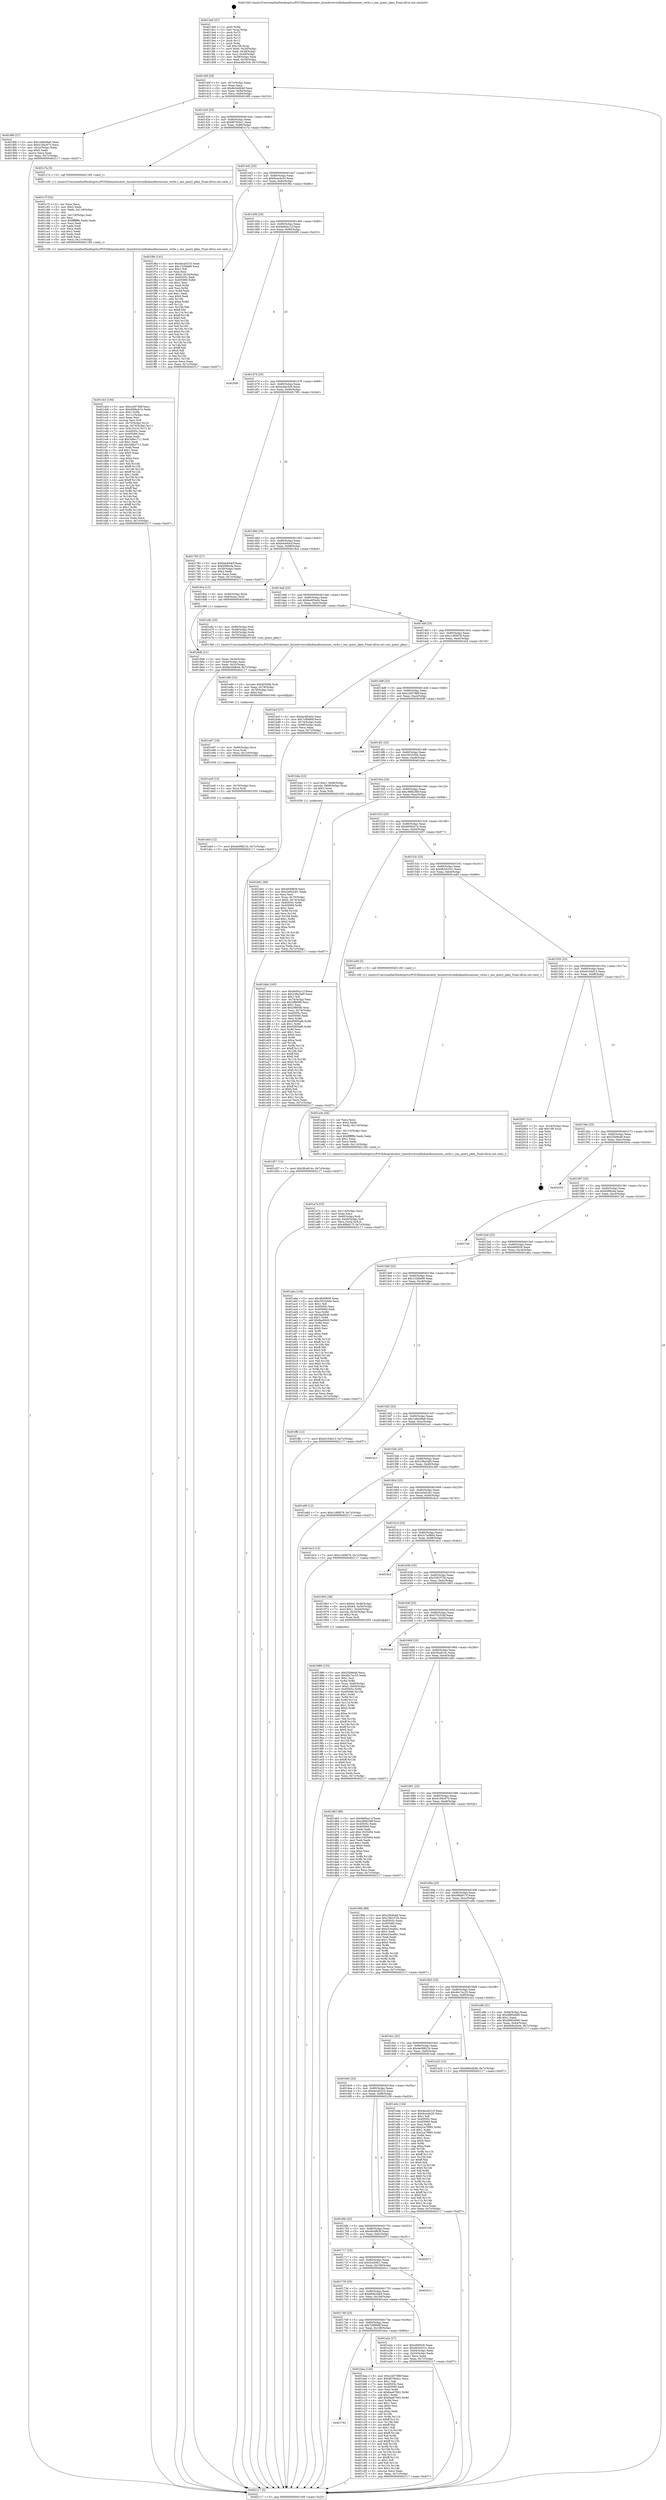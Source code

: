digraph "0x4013e0" {
  label = "0x4013e0 (/mnt/c/Users/mathe/Desktop/tcc/POCII/binaries/extr_linuxdriversinfinibandhwnesnes_verbs.c_nes_query_pkey_Final-ollvm.out::main(0))"
  labelloc = "t"
  node[shape=record]

  Entry [label="",width=0.3,height=0.3,shape=circle,fillcolor=black,style=filled]
  "0x40140f" [label="{
     0x40140f [26]\l
     | [instrs]\l
     &nbsp;&nbsp;0x40140f \<+3\>: mov -0x7c(%rbp),%eax\l
     &nbsp;&nbsp;0x401412 \<+2\>: mov %eax,%ecx\l
     &nbsp;&nbsp;0x401414 \<+6\>: sub $0x8e2dd64d,%ecx\l
     &nbsp;&nbsp;0x40141a \<+3\>: mov %eax,-0x80(%rbp)\l
     &nbsp;&nbsp;0x40141d \<+6\>: mov %ecx,-0x84(%rbp)\l
     &nbsp;&nbsp;0x401423 \<+6\>: je 00000000004018f0 \<main+0x510\>\l
  }"]
  "0x4018f0" [label="{
     0x4018f0 [27]\l
     | [instrs]\l
     &nbsp;&nbsp;0x4018f0 \<+5\>: mov $0x1e6b49a6,%eax\l
     &nbsp;&nbsp;0x4018f5 \<+5\>: mov $0x4195c870,%ecx\l
     &nbsp;&nbsp;0x4018fa \<+3\>: mov -0x2c(%rbp),%edx\l
     &nbsp;&nbsp;0x4018fd \<+3\>: cmp $0x0,%edx\l
     &nbsp;&nbsp;0x401900 \<+3\>: cmove %ecx,%eax\l
     &nbsp;&nbsp;0x401903 \<+3\>: mov %eax,-0x7c(%rbp)\l
     &nbsp;&nbsp;0x401906 \<+5\>: jmp 0000000000402117 \<main+0xd37\>\l
  }"]
  "0x401429" [label="{
     0x401429 [25]\l
     | [instrs]\l
     &nbsp;&nbsp;0x401429 \<+5\>: jmp 000000000040142e \<main+0x4e\>\l
     &nbsp;&nbsp;0x40142e \<+3\>: mov -0x80(%rbp),%eax\l
     &nbsp;&nbsp;0x401431 \<+5\>: sub $0x9679cbc1,%eax\l
     &nbsp;&nbsp;0x401436 \<+6\>: mov %eax,-0x88(%rbp)\l
     &nbsp;&nbsp;0x40143c \<+6\>: je 0000000000401c7a \<main+0x89a\>\l
  }"]
  Exit [label="",width=0.3,height=0.3,shape=circle,fillcolor=black,style=filled,peripheries=2]
  "0x401c7a" [label="{
     0x401c7a [5]\l
     | [instrs]\l
     &nbsp;&nbsp;0x401c7a \<+5\>: call 0000000000401160 \<next_i\>\l
     | [calls]\l
     &nbsp;&nbsp;0x401160 \{1\} (/mnt/c/Users/mathe/Desktop/tcc/POCII/binaries/extr_linuxdriversinfinibandhwnesnes_verbs.c_nes_query_pkey_Final-ollvm.out::next_i)\l
  }"]
  "0x401442" [label="{
     0x401442 [25]\l
     | [instrs]\l
     &nbsp;&nbsp;0x401442 \<+5\>: jmp 0000000000401447 \<main+0x67\>\l
     &nbsp;&nbsp;0x401447 \<+3\>: mov -0x80(%rbp),%eax\l
     &nbsp;&nbsp;0x40144a \<+5\>: sub $0x9cecdc20,%eax\l
     &nbsp;&nbsp;0x40144f \<+6\>: mov %eax,-0x8c(%rbp)\l
     &nbsp;&nbsp;0x401455 \<+6\>: je 0000000000401f6e \<main+0xb8e\>\l
  }"]
  "0x401eb5" [label="{
     0x401eb5 [12]\l
     | [instrs]\l
     &nbsp;&nbsp;0x401eb5 \<+7\>: movl $0x4e09821b,-0x7c(%rbp)\l
     &nbsp;&nbsp;0x401ebc \<+5\>: jmp 0000000000402117 \<main+0xd37\>\l
  }"]
  "0x401f6e" [label="{
     0x401f6e [141]\l
     | [instrs]\l
     &nbsp;&nbsp;0x401f6e \<+5\>: mov $0x4eca0310,%eax\l
     &nbsp;&nbsp;0x401f73 \<+5\>: mov $0x132bfe99,%ecx\l
     &nbsp;&nbsp;0x401f78 \<+2\>: mov $0x1,%dl\l
     &nbsp;&nbsp;0x401f7a \<+2\>: xor %esi,%esi\l
     &nbsp;&nbsp;0x401f7c \<+7\>: movl $0x0,-0x34(%rbp)\l
     &nbsp;&nbsp;0x401f83 \<+7\>: mov 0x40505c,%edi\l
     &nbsp;&nbsp;0x401f8a \<+8\>: mov 0x405060,%r8d\l
     &nbsp;&nbsp;0x401f92 \<+3\>: sub $0x1,%esi\l
     &nbsp;&nbsp;0x401f95 \<+3\>: mov %edi,%r9d\l
     &nbsp;&nbsp;0x401f98 \<+3\>: add %esi,%r9d\l
     &nbsp;&nbsp;0x401f9b \<+4\>: imul %r9d,%edi\l
     &nbsp;&nbsp;0x401f9f \<+3\>: and $0x1,%edi\l
     &nbsp;&nbsp;0x401fa2 \<+3\>: cmp $0x0,%edi\l
     &nbsp;&nbsp;0x401fa5 \<+4\>: sete %r10b\l
     &nbsp;&nbsp;0x401fa9 \<+4\>: cmp $0xa,%r8d\l
     &nbsp;&nbsp;0x401fad \<+4\>: setl %r11b\l
     &nbsp;&nbsp;0x401fb1 \<+3\>: mov %r10b,%bl\l
     &nbsp;&nbsp;0x401fb4 \<+3\>: xor $0xff,%bl\l
     &nbsp;&nbsp;0x401fb7 \<+3\>: mov %r11b,%r14b\l
     &nbsp;&nbsp;0x401fba \<+4\>: xor $0xff,%r14b\l
     &nbsp;&nbsp;0x401fbe \<+3\>: xor $0x0,%dl\l
     &nbsp;&nbsp;0x401fc1 \<+3\>: mov %bl,%r15b\l
     &nbsp;&nbsp;0x401fc4 \<+4\>: and $0x0,%r15b\l
     &nbsp;&nbsp;0x401fc8 \<+3\>: and %dl,%r10b\l
     &nbsp;&nbsp;0x401fcb \<+3\>: mov %r14b,%r12b\l
     &nbsp;&nbsp;0x401fce \<+4\>: and $0x0,%r12b\l
     &nbsp;&nbsp;0x401fd2 \<+3\>: and %dl,%r11b\l
     &nbsp;&nbsp;0x401fd5 \<+3\>: or %r10b,%r15b\l
     &nbsp;&nbsp;0x401fd8 \<+3\>: or %r11b,%r12b\l
     &nbsp;&nbsp;0x401fdb \<+3\>: xor %r12b,%r15b\l
     &nbsp;&nbsp;0x401fde \<+3\>: or %r14b,%bl\l
     &nbsp;&nbsp;0x401fe1 \<+3\>: xor $0xff,%bl\l
     &nbsp;&nbsp;0x401fe4 \<+3\>: or $0x0,%dl\l
     &nbsp;&nbsp;0x401fe7 \<+2\>: and %dl,%bl\l
     &nbsp;&nbsp;0x401fe9 \<+3\>: or %bl,%r15b\l
     &nbsp;&nbsp;0x401fec \<+4\>: test $0x1,%r15b\l
     &nbsp;&nbsp;0x401ff0 \<+3\>: cmovne %ecx,%eax\l
     &nbsp;&nbsp;0x401ff3 \<+3\>: mov %eax,-0x7c(%rbp)\l
     &nbsp;&nbsp;0x401ff6 \<+5\>: jmp 0000000000402117 \<main+0xd37\>\l
  }"]
  "0x40145b" [label="{
     0x40145b [25]\l
     | [instrs]\l
     &nbsp;&nbsp;0x40145b \<+5\>: jmp 0000000000401460 \<main+0x80\>\l
     &nbsp;&nbsp;0x401460 \<+3\>: mov -0x80(%rbp),%eax\l
     &nbsp;&nbsp;0x401463 \<+5\>: sub $0x9e95a11f,%eax\l
     &nbsp;&nbsp;0x401468 \<+6\>: mov %eax,-0x90(%rbp)\l
     &nbsp;&nbsp;0x40146e \<+6\>: je 00000000004020f0 \<main+0xd10\>\l
  }"]
  "0x401ea9" [label="{
     0x401ea9 [12]\l
     | [instrs]\l
     &nbsp;&nbsp;0x401ea9 \<+4\>: mov -0x70(%rbp),%rcx\l
     &nbsp;&nbsp;0x401ead \<+3\>: mov %rcx,%rdi\l
     &nbsp;&nbsp;0x401eb0 \<+5\>: call 0000000000401030 \<free@plt\>\l
     | [calls]\l
     &nbsp;&nbsp;0x401030 \{1\} (unknown)\l
  }"]
  "0x4020f0" [label="{
     0x4020f0\l
  }", style=dashed]
  "0x401474" [label="{
     0x401474 [25]\l
     | [instrs]\l
     &nbsp;&nbsp;0x401474 \<+5\>: jmp 0000000000401479 \<main+0x99\>\l
     &nbsp;&nbsp;0x401479 \<+3\>: mov -0x80(%rbp),%eax\l
     &nbsp;&nbsp;0x40147c \<+5\>: sub $0xacbbc5c6,%eax\l
     &nbsp;&nbsp;0x401481 \<+6\>: mov %eax,-0x94(%rbp)\l
     &nbsp;&nbsp;0x401487 \<+6\>: je 0000000000401785 \<main+0x3a5\>\l
  }"]
  "0x401e97" [label="{
     0x401e97 [18]\l
     | [instrs]\l
     &nbsp;&nbsp;0x401e97 \<+4\>: mov -0x60(%rbp),%rcx\l
     &nbsp;&nbsp;0x401e9b \<+3\>: mov %rcx,%rdi\l
     &nbsp;&nbsp;0x401e9e \<+6\>: mov %eax,-0x120(%rbp)\l
     &nbsp;&nbsp;0x401ea4 \<+5\>: call 0000000000401030 \<free@plt\>\l
     | [calls]\l
     &nbsp;&nbsp;0x401030 \{1\} (unknown)\l
  }"]
  "0x401785" [label="{
     0x401785 [27]\l
     | [instrs]\l
     &nbsp;&nbsp;0x401785 \<+5\>: mov $0xbdc844cf,%eax\l
     &nbsp;&nbsp;0x40178a \<+5\>: mov $0xb086cda,%ecx\l
     &nbsp;&nbsp;0x40178f \<+3\>: mov -0x30(%rbp),%edx\l
     &nbsp;&nbsp;0x401792 \<+3\>: cmp $0x2,%edx\l
     &nbsp;&nbsp;0x401795 \<+3\>: cmovne %ecx,%eax\l
     &nbsp;&nbsp;0x401798 \<+3\>: mov %eax,-0x7c(%rbp)\l
     &nbsp;&nbsp;0x40179b \<+5\>: jmp 0000000000402117 \<main+0xd37\>\l
  }"]
  "0x40148d" [label="{
     0x40148d [25]\l
     | [instrs]\l
     &nbsp;&nbsp;0x40148d \<+5\>: jmp 0000000000401492 \<main+0xb2\>\l
     &nbsp;&nbsp;0x401492 \<+3\>: mov -0x80(%rbp),%eax\l
     &nbsp;&nbsp;0x401495 \<+5\>: sub $0xbdc844cf,%eax\l
     &nbsp;&nbsp;0x40149a \<+6\>: mov %eax,-0x98(%rbp)\l
     &nbsp;&nbsp;0x4014a0 \<+6\>: je 00000000004018ce \<main+0x4ee\>\l
  }"]
  "0x402117" [label="{
     0x402117 [5]\l
     | [instrs]\l
     &nbsp;&nbsp;0x402117 \<+5\>: jmp 000000000040140f \<main+0x2f\>\l
  }"]
  "0x4013e0" [label="{
     0x4013e0 [47]\l
     | [instrs]\l
     &nbsp;&nbsp;0x4013e0 \<+1\>: push %rbp\l
     &nbsp;&nbsp;0x4013e1 \<+3\>: mov %rsp,%rbp\l
     &nbsp;&nbsp;0x4013e4 \<+2\>: push %r15\l
     &nbsp;&nbsp;0x4013e6 \<+2\>: push %r14\l
     &nbsp;&nbsp;0x4013e8 \<+2\>: push %r13\l
     &nbsp;&nbsp;0x4013ea \<+2\>: push %r12\l
     &nbsp;&nbsp;0x4013ec \<+1\>: push %rbx\l
     &nbsp;&nbsp;0x4013ed \<+7\>: sub $0x108,%rsp\l
     &nbsp;&nbsp;0x4013f4 \<+7\>: movl $0x0,-0x34(%rbp)\l
     &nbsp;&nbsp;0x4013fb \<+3\>: mov %edi,-0x38(%rbp)\l
     &nbsp;&nbsp;0x4013fe \<+4\>: mov %rsi,-0x40(%rbp)\l
     &nbsp;&nbsp;0x401402 \<+3\>: mov -0x38(%rbp),%edi\l
     &nbsp;&nbsp;0x401405 \<+3\>: mov %edi,-0x30(%rbp)\l
     &nbsp;&nbsp;0x401408 \<+7\>: movl $0xacbbc5c6,-0x7c(%rbp)\l
  }"]
  "0x401e80" [label="{
     0x401e80 [23]\l
     | [instrs]\l
     &nbsp;&nbsp;0x401e80 \<+10\>: movabs $0x4030b6,%rdi\l
     &nbsp;&nbsp;0x401e8a \<+3\>: mov %eax,-0x78(%rbp)\l
     &nbsp;&nbsp;0x401e8d \<+3\>: mov -0x78(%rbp),%esi\l
     &nbsp;&nbsp;0x401e90 \<+2\>: mov $0x0,%al\l
     &nbsp;&nbsp;0x401e92 \<+5\>: call 0000000000401040 \<printf@plt\>\l
     | [calls]\l
     &nbsp;&nbsp;0x401040 \{1\} (unknown)\l
  }"]
  "0x4018ce" [label="{
     0x4018ce [13]\l
     | [instrs]\l
     &nbsp;&nbsp;0x4018ce \<+4\>: mov -0x40(%rbp),%rax\l
     &nbsp;&nbsp;0x4018d2 \<+4\>: mov 0x8(%rax),%rdi\l
     &nbsp;&nbsp;0x4018d6 \<+5\>: call 0000000000401060 \<atoi@plt\>\l
     | [calls]\l
     &nbsp;&nbsp;0x401060 \{1\} (unknown)\l
  }"]
  "0x4014a6" [label="{
     0x4014a6 [25]\l
     | [instrs]\l
     &nbsp;&nbsp;0x4014a6 \<+5\>: jmp 00000000004014ab \<main+0xcb\>\l
     &nbsp;&nbsp;0x4014ab \<+3\>: mov -0x80(%rbp),%eax\l
     &nbsp;&nbsp;0x4014ae \<+5\>: sub $0xbe4f54d4,%eax\l
     &nbsp;&nbsp;0x4014b3 \<+6\>: mov %eax,-0x9c(%rbp)\l
     &nbsp;&nbsp;0x4014b9 \<+6\>: je 0000000000401e6c \<main+0xa8c\>\l
  }"]
  "0x4018db" [label="{
     0x4018db [21]\l
     | [instrs]\l
     &nbsp;&nbsp;0x4018db \<+3\>: mov %eax,-0x44(%rbp)\l
     &nbsp;&nbsp;0x4018de \<+3\>: mov -0x44(%rbp),%eax\l
     &nbsp;&nbsp;0x4018e1 \<+3\>: mov %eax,-0x2c(%rbp)\l
     &nbsp;&nbsp;0x4018e4 \<+7\>: movl $0x8e2dd64d,-0x7c(%rbp)\l
     &nbsp;&nbsp;0x4018eb \<+5\>: jmp 0000000000402117 \<main+0xd37\>\l
  }"]
  "0x401cb3" [label="{
     0x401cb3 [164]\l
     | [instrs]\l
     &nbsp;&nbsp;0x401cb3 \<+5\>: mov $0xc2d5788f,%ecx\l
     &nbsp;&nbsp;0x401cb8 \<+5\>: mov $0xd00bcb7e,%edx\l
     &nbsp;&nbsp;0x401cbd \<+3\>: mov $0x1,%r8b\l
     &nbsp;&nbsp;0x401cc0 \<+6\>: mov -0x11c(%rbp),%esi\l
     &nbsp;&nbsp;0x401cc6 \<+3\>: imul %eax,%esi\l
     &nbsp;&nbsp;0x401cc9 \<+3\>: movslq %esi,%r9\l
     &nbsp;&nbsp;0x401ccc \<+4\>: mov -0x70(%rbp),%r10\l
     &nbsp;&nbsp;0x401cd0 \<+4\>: movslq -0x74(%rbp),%r11\l
     &nbsp;&nbsp;0x401cd4 \<+4\>: mov %r9,(%r10,%r11,8)\l
     &nbsp;&nbsp;0x401cd8 \<+7\>: mov 0x40505c,%eax\l
     &nbsp;&nbsp;0x401cdf \<+7\>: mov 0x405060,%esi\l
     &nbsp;&nbsp;0x401ce6 \<+2\>: mov %eax,%edi\l
     &nbsp;&nbsp;0x401ce8 \<+6\>: sub $0x3d8cc711,%edi\l
     &nbsp;&nbsp;0x401cee \<+3\>: sub $0x1,%edi\l
     &nbsp;&nbsp;0x401cf1 \<+6\>: add $0x3d8cc711,%edi\l
     &nbsp;&nbsp;0x401cf7 \<+3\>: imul %edi,%eax\l
     &nbsp;&nbsp;0x401cfa \<+3\>: and $0x1,%eax\l
     &nbsp;&nbsp;0x401cfd \<+3\>: cmp $0x0,%eax\l
     &nbsp;&nbsp;0x401d00 \<+3\>: sete %bl\l
     &nbsp;&nbsp;0x401d03 \<+3\>: cmp $0xa,%esi\l
     &nbsp;&nbsp;0x401d06 \<+4\>: setl %r14b\l
     &nbsp;&nbsp;0x401d0a \<+3\>: mov %bl,%r15b\l
     &nbsp;&nbsp;0x401d0d \<+4\>: xor $0xff,%r15b\l
     &nbsp;&nbsp;0x401d11 \<+3\>: mov %r14b,%r12b\l
     &nbsp;&nbsp;0x401d14 \<+4\>: xor $0xff,%r12b\l
     &nbsp;&nbsp;0x401d18 \<+4\>: xor $0x1,%r8b\l
     &nbsp;&nbsp;0x401d1c \<+3\>: mov %r15b,%r13b\l
     &nbsp;&nbsp;0x401d1f \<+4\>: and $0xff,%r13b\l
     &nbsp;&nbsp;0x401d23 \<+3\>: and %r8b,%bl\l
     &nbsp;&nbsp;0x401d26 \<+3\>: mov %r12b,%al\l
     &nbsp;&nbsp;0x401d29 \<+2\>: and $0xff,%al\l
     &nbsp;&nbsp;0x401d2b \<+3\>: and %r8b,%r14b\l
     &nbsp;&nbsp;0x401d2e \<+3\>: or %bl,%r13b\l
     &nbsp;&nbsp;0x401d31 \<+3\>: or %r14b,%al\l
     &nbsp;&nbsp;0x401d34 \<+3\>: xor %al,%r13b\l
     &nbsp;&nbsp;0x401d37 \<+3\>: or %r12b,%r15b\l
     &nbsp;&nbsp;0x401d3a \<+4\>: xor $0xff,%r15b\l
     &nbsp;&nbsp;0x401d3e \<+4\>: or $0x1,%r8b\l
     &nbsp;&nbsp;0x401d42 \<+3\>: and %r8b,%r15b\l
     &nbsp;&nbsp;0x401d45 \<+3\>: or %r15b,%r13b\l
     &nbsp;&nbsp;0x401d48 \<+4\>: test $0x1,%r13b\l
     &nbsp;&nbsp;0x401d4c \<+3\>: cmovne %edx,%ecx\l
     &nbsp;&nbsp;0x401d4f \<+3\>: mov %ecx,-0x7c(%rbp)\l
     &nbsp;&nbsp;0x401d52 \<+5\>: jmp 0000000000402117 \<main+0xd37\>\l
  }"]
  "0x401e6c" [label="{
     0x401e6c [20]\l
     | [instrs]\l
     &nbsp;&nbsp;0x401e6c \<+4\>: mov -0x60(%rbp),%rdi\l
     &nbsp;&nbsp;0x401e70 \<+3\>: mov -0x48(%rbp),%esi\l
     &nbsp;&nbsp;0x401e73 \<+4\>: mov -0x50(%rbp),%rdx\l
     &nbsp;&nbsp;0x401e77 \<+4\>: mov -0x70(%rbp),%rcx\l
     &nbsp;&nbsp;0x401e7b \<+5\>: call 00000000004013b0 \<nes_query_pkey\>\l
     | [calls]\l
     &nbsp;&nbsp;0x4013b0 \{1\} (/mnt/c/Users/mathe/Desktop/tcc/POCII/binaries/extr_linuxdriversinfinibandhwnesnes_verbs.c_nes_query_pkey_Final-ollvm.out::nes_query_pkey)\l
  }"]
  "0x4014bf" [label="{
     0x4014bf [25]\l
     | [instrs]\l
     &nbsp;&nbsp;0x4014bf \<+5\>: jmp 00000000004014c4 \<main+0xe4\>\l
     &nbsp;&nbsp;0x4014c4 \<+3\>: mov -0x80(%rbp),%eax\l
     &nbsp;&nbsp;0x4014c7 \<+5\>: sub $0xc1d0fd78,%eax\l
     &nbsp;&nbsp;0x4014cc \<+6\>: mov %eax,-0xa0(%rbp)\l
     &nbsp;&nbsp;0x4014d2 \<+6\>: je 0000000000401bcf \<main+0x7ef\>\l
  }"]
  "0x401c7f" [label="{
     0x401c7f [52]\l
     | [instrs]\l
     &nbsp;&nbsp;0x401c7f \<+2\>: xor %ecx,%ecx\l
     &nbsp;&nbsp;0x401c81 \<+5\>: mov $0x2,%edx\l
     &nbsp;&nbsp;0x401c86 \<+6\>: mov %edx,-0x118(%rbp)\l
     &nbsp;&nbsp;0x401c8c \<+1\>: cltd\l
     &nbsp;&nbsp;0x401c8d \<+6\>: mov -0x118(%rbp),%esi\l
     &nbsp;&nbsp;0x401c93 \<+2\>: idiv %esi\l
     &nbsp;&nbsp;0x401c95 \<+6\>: imul $0xfffffffe,%edx,%edx\l
     &nbsp;&nbsp;0x401c9b \<+2\>: mov %ecx,%edi\l
     &nbsp;&nbsp;0x401c9d \<+2\>: sub %edx,%edi\l
     &nbsp;&nbsp;0x401c9f \<+2\>: mov %ecx,%edx\l
     &nbsp;&nbsp;0x401ca1 \<+3\>: sub $0x1,%edx\l
     &nbsp;&nbsp;0x401ca4 \<+2\>: add %edx,%edi\l
     &nbsp;&nbsp;0x401ca6 \<+2\>: sub %edi,%ecx\l
     &nbsp;&nbsp;0x401ca8 \<+6\>: mov %ecx,-0x11c(%rbp)\l
     &nbsp;&nbsp;0x401cae \<+5\>: call 0000000000401160 \<next_i\>\l
     | [calls]\l
     &nbsp;&nbsp;0x401160 \{1\} (/mnt/c/Users/mathe/Desktop/tcc/POCII/binaries/extr_linuxdriversinfinibandhwnesnes_verbs.c_nes_query_pkey_Final-ollvm.out::next_i)\l
  }"]
  "0x401bcf" [label="{
     0x401bcf [27]\l
     | [instrs]\l
     &nbsp;&nbsp;0x401bcf \<+5\>: mov $0xbe4f54d4,%eax\l
     &nbsp;&nbsp;0x401bd4 \<+5\>: mov $0x7cf0680f,%ecx\l
     &nbsp;&nbsp;0x401bd9 \<+3\>: mov -0x74(%rbp),%edx\l
     &nbsp;&nbsp;0x401bdc \<+3\>: cmp -0x68(%rbp),%edx\l
     &nbsp;&nbsp;0x401bdf \<+3\>: cmovl %ecx,%eax\l
     &nbsp;&nbsp;0x401be2 \<+3\>: mov %eax,-0x7c(%rbp)\l
     &nbsp;&nbsp;0x401be5 \<+5\>: jmp 0000000000402117 \<main+0xd37\>\l
  }"]
  "0x4014d8" [label="{
     0x4014d8 [25]\l
     | [instrs]\l
     &nbsp;&nbsp;0x4014d8 \<+5\>: jmp 00000000004014dd \<main+0xfd\>\l
     &nbsp;&nbsp;0x4014dd \<+3\>: mov -0x80(%rbp),%eax\l
     &nbsp;&nbsp;0x4014e0 \<+5\>: sub $0xc2d5788f,%eax\l
     &nbsp;&nbsp;0x4014e5 \<+6\>: mov %eax,-0xa4(%rbp)\l
     &nbsp;&nbsp;0x4014eb \<+6\>: je 000000000040209f \<main+0xcbf\>\l
  }"]
  "0x401762" [label="{
     0x401762\l
  }", style=dashed]
  "0x40209f" [label="{
     0x40209f\l
  }", style=dashed]
  "0x4014f1" [label="{
     0x4014f1 [25]\l
     | [instrs]\l
     &nbsp;&nbsp;0x4014f1 \<+5\>: jmp 00000000004014f6 \<main+0x116\>\l
     &nbsp;&nbsp;0x4014f6 \<+3\>: mov -0x80(%rbp),%eax\l
     &nbsp;&nbsp;0x4014f9 \<+5\>: sub $0xc501b50e,%eax\l
     &nbsp;&nbsp;0x4014fe \<+6\>: mov %eax,-0xa8(%rbp)\l
     &nbsp;&nbsp;0x401504 \<+6\>: je 0000000000401b4a \<main+0x76a\>\l
  }"]
  "0x401bea" [label="{
     0x401bea [144]\l
     | [instrs]\l
     &nbsp;&nbsp;0x401bea \<+5\>: mov $0xc2d5788f,%eax\l
     &nbsp;&nbsp;0x401bef \<+5\>: mov $0x9679cbc1,%ecx\l
     &nbsp;&nbsp;0x401bf4 \<+2\>: mov $0x1,%dl\l
     &nbsp;&nbsp;0x401bf6 \<+7\>: mov 0x40505c,%esi\l
     &nbsp;&nbsp;0x401bfd \<+7\>: mov 0x405060,%edi\l
     &nbsp;&nbsp;0x401c04 \<+3\>: mov %esi,%r8d\l
     &nbsp;&nbsp;0x401c07 \<+7\>: sub $0x8aa67062,%r8d\l
     &nbsp;&nbsp;0x401c0e \<+4\>: sub $0x1,%r8d\l
     &nbsp;&nbsp;0x401c12 \<+7\>: add $0x8aa67062,%r8d\l
     &nbsp;&nbsp;0x401c19 \<+4\>: imul %r8d,%esi\l
     &nbsp;&nbsp;0x401c1d \<+3\>: and $0x1,%esi\l
     &nbsp;&nbsp;0x401c20 \<+3\>: cmp $0x0,%esi\l
     &nbsp;&nbsp;0x401c23 \<+4\>: sete %r9b\l
     &nbsp;&nbsp;0x401c27 \<+3\>: cmp $0xa,%edi\l
     &nbsp;&nbsp;0x401c2a \<+4\>: setl %r10b\l
     &nbsp;&nbsp;0x401c2e \<+3\>: mov %r9b,%r11b\l
     &nbsp;&nbsp;0x401c31 \<+4\>: xor $0xff,%r11b\l
     &nbsp;&nbsp;0x401c35 \<+3\>: mov %r10b,%bl\l
     &nbsp;&nbsp;0x401c38 \<+3\>: xor $0xff,%bl\l
     &nbsp;&nbsp;0x401c3b \<+3\>: xor $0x1,%dl\l
     &nbsp;&nbsp;0x401c3e \<+3\>: mov %r11b,%r14b\l
     &nbsp;&nbsp;0x401c41 \<+4\>: and $0xff,%r14b\l
     &nbsp;&nbsp;0x401c45 \<+3\>: and %dl,%r9b\l
     &nbsp;&nbsp;0x401c48 \<+3\>: mov %bl,%r15b\l
     &nbsp;&nbsp;0x401c4b \<+4\>: and $0xff,%r15b\l
     &nbsp;&nbsp;0x401c4f \<+3\>: and %dl,%r10b\l
     &nbsp;&nbsp;0x401c52 \<+3\>: or %r9b,%r14b\l
     &nbsp;&nbsp;0x401c55 \<+3\>: or %r10b,%r15b\l
     &nbsp;&nbsp;0x401c58 \<+3\>: xor %r15b,%r14b\l
     &nbsp;&nbsp;0x401c5b \<+3\>: or %bl,%r11b\l
     &nbsp;&nbsp;0x401c5e \<+4\>: xor $0xff,%r11b\l
     &nbsp;&nbsp;0x401c62 \<+3\>: or $0x1,%dl\l
     &nbsp;&nbsp;0x401c65 \<+3\>: and %dl,%r11b\l
     &nbsp;&nbsp;0x401c68 \<+3\>: or %r11b,%r14b\l
     &nbsp;&nbsp;0x401c6b \<+4\>: test $0x1,%r14b\l
     &nbsp;&nbsp;0x401c6f \<+3\>: cmovne %ecx,%eax\l
     &nbsp;&nbsp;0x401c72 \<+3\>: mov %eax,-0x7c(%rbp)\l
     &nbsp;&nbsp;0x401c75 \<+5\>: jmp 0000000000402117 \<main+0xd37\>\l
  }"]
  "0x401b4a" [label="{
     0x401b4a [23]\l
     | [instrs]\l
     &nbsp;&nbsp;0x401b4a \<+7\>: movl $0x1,-0x68(%rbp)\l
     &nbsp;&nbsp;0x401b51 \<+4\>: movslq -0x68(%rbp),%rax\l
     &nbsp;&nbsp;0x401b55 \<+4\>: shl $0x3,%rax\l
     &nbsp;&nbsp;0x401b59 \<+3\>: mov %rax,%rdi\l
     &nbsp;&nbsp;0x401b5c \<+5\>: call 0000000000401050 \<malloc@plt\>\l
     | [calls]\l
     &nbsp;&nbsp;0x401050 \{1\} (unknown)\l
  }"]
  "0x40150a" [label="{
     0x40150a [25]\l
     | [instrs]\l
     &nbsp;&nbsp;0x40150a \<+5\>: jmp 000000000040150f \<main+0x12f\>\l
     &nbsp;&nbsp;0x40150f \<+3\>: mov -0x80(%rbp),%eax\l
     &nbsp;&nbsp;0x401512 \<+5\>: sub $0xc998256f,%eax\l
     &nbsp;&nbsp;0x401517 \<+6\>: mov %eax,-0xac(%rbp)\l
     &nbsp;&nbsp;0x40151d \<+6\>: je 0000000000401dbb \<main+0x9db\>\l
  }"]
  "0x401b61" [label="{
     0x401b61 [98]\l
     | [instrs]\l
     &nbsp;&nbsp;0x401b61 \<+5\>: mov $0x4fc6f839,%ecx\l
     &nbsp;&nbsp;0x401b66 \<+5\>: mov $0x2a5e2c61,%edx\l
     &nbsp;&nbsp;0x401b6b \<+2\>: xor %esi,%esi\l
     &nbsp;&nbsp;0x401b6d \<+4\>: mov %rax,-0x70(%rbp)\l
     &nbsp;&nbsp;0x401b71 \<+7\>: movl $0x0,-0x74(%rbp)\l
     &nbsp;&nbsp;0x401b78 \<+8\>: mov 0x40505c,%r8d\l
     &nbsp;&nbsp;0x401b80 \<+8\>: mov 0x405060,%r9d\l
     &nbsp;&nbsp;0x401b88 \<+3\>: sub $0x1,%esi\l
     &nbsp;&nbsp;0x401b8b \<+3\>: mov %r8d,%r10d\l
     &nbsp;&nbsp;0x401b8e \<+3\>: add %esi,%r10d\l
     &nbsp;&nbsp;0x401b91 \<+4\>: imul %r10d,%r8d\l
     &nbsp;&nbsp;0x401b95 \<+4\>: and $0x1,%r8d\l
     &nbsp;&nbsp;0x401b99 \<+4\>: cmp $0x0,%r8d\l
     &nbsp;&nbsp;0x401b9d \<+4\>: sete %r11b\l
     &nbsp;&nbsp;0x401ba1 \<+4\>: cmp $0xa,%r9d\l
     &nbsp;&nbsp;0x401ba5 \<+3\>: setl %bl\l
     &nbsp;&nbsp;0x401ba8 \<+3\>: mov %r11b,%r14b\l
     &nbsp;&nbsp;0x401bab \<+3\>: and %bl,%r14b\l
     &nbsp;&nbsp;0x401bae \<+3\>: xor %bl,%r11b\l
     &nbsp;&nbsp;0x401bb1 \<+3\>: or %r11b,%r14b\l
     &nbsp;&nbsp;0x401bb4 \<+4\>: test $0x1,%r14b\l
     &nbsp;&nbsp;0x401bb8 \<+3\>: cmovne %edx,%ecx\l
     &nbsp;&nbsp;0x401bbb \<+3\>: mov %ecx,-0x7c(%rbp)\l
     &nbsp;&nbsp;0x401bbe \<+5\>: jmp 0000000000402117 \<main+0xd37\>\l
  }"]
  "0x401dbb" [label="{
     0x401dbb [165]\l
     | [instrs]\l
     &nbsp;&nbsp;0x401dbb \<+5\>: mov $0x9e95a11f,%eax\l
     &nbsp;&nbsp;0x401dc0 \<+5\>: mov $0x238a3af0,%ecx\l
     &nbsp;&nbsp;0x401dc5 \<+2\>: mov $0x1,%dl\l
     &nbsp;&nbsp;0x401dc7 \<+3\>: mov -0x74(%rbp),%esi\l
     &nbsp;&nbsp;0x401dca \<+6\>: sub $0x2f860fb,%esi\l
     &nbsp;&nbsp;0x401dd0 \<+3\>: add $0x1,%esi\l
     &nbsp;&nbsp;0x401dd3 \<+6\>: add $0x2f860fb,%esi\l
     &nbsp;&nbsp;0x401dd9 \<+3\>: mov %esi,-0x74(%rbp)\l
     &nbsp;&nbsp;0x401ddc \<+7\>: mov 0x40505c,%esi\l
     &nbsp;&nbsp;0x401de3 \<+7\>: mov 0x405060,%edi\l
     &nbsp;&nbsp;0x401dea \<+3\>: mov %esi,%r8d\l
     &nbsp;&nbsp;0x401ded \<+7\>: sub $0x95f05af6,%r8d\l
     &nbsp;&nbsp;0x401df4 \<+4\>: sub $0x1,%r8d\l
     &nbsp;&nbsp;0x401df8 \<+7\>: add $0x95f05af6,%r8d\l
     &nbsp;&nbsp;0x401dff \<+4\>: imul %r8d,%esi\l
     &nbsp;&nbsp;0x401e03 \<+3\>: and $0x1,%esi\l
     &nbsp;&nbsp;0x401e06 \<+3\>: cmp $0x0,%esi\l
     &nbsp;&nbsp;0x401e09 \<+4\>: sete %r9b\l
     &nbsp;&nbsp;0x401e0d \<+3\>: cmp $0xa,%edi\l
     &nbsp;&nbsp;0x401e10 \<+4\>: setl %r10b\l
     &nbsp;&nbsp;0x401e14 \<+3\>: mov %r9b,%r11b\l
     &nbsp;&nbsp;0x401e17 \<+4\>: xor $0xff,%r11b\l
     &nbsp;&nbsp;0x401e1b \<+3\>: mov %r10b,%bl\l
     &nbsp;&nbsp;0x401e1e \<+3\>: xor $0xff,%bl\l
     &nbsp;&nbsp;0x401e21 \<+3\>: xor $0x0,%dl\l
     &nbsp;&nbsp;0x401e24 \<+3\>: mov %r11b,%r14b\l
     &nbsp;&nbsp;0x401e27 \<+4\>: and $0x0,%r14b\l
     &nbsp;&nbsp;0x401e2b \<+3\>: and %dl,%r9b\l
     &nbsp;&nbsp;0x401e2e \<+3\>: mov %bl,%r15b\l
     &nbsp;&nbsp;0x401e31 \<+4\>: and $0x0,%r15b\l
     &nbsp;&nbsp;0x401e35 \<+3\>: and %dl,%r10b\l
     &nbsp;&nbsp;0x401e38 \<+3\>: or %r9b,%r14b\l
     &nbsp;&nbsp;0x401e3b \<+3\>: or %r10b,%r15b\l
     &nbsp;&nbsp;0x401e3e \<+3\>: xor %r15b,%r14b\l
     &nbsp;&nbsp;0x401e41 \<+3\>: or %bl,%r11b\l
     &nbsp;&nbsp;0x401e44 \<+4\>: xor $0xff,%r11b\l
     &nbsp;&nbsp;0x401e48 \<+3\>: or $0x0,%dl\l
     &nbsp;&nbsp;0x401e4b \<+3\>: and %dl,%r11b\l
     &nbsp;&nbsp;0x401e4e \<+3\>: or %r11b,%r14b\l
     &nbsp;&nbsp;0x401e51 \<+4\>: test $0x1,%r14b\l
     &nbsp;&nbsp;0x401e55 \<+3\>: cmovne %ecx,%eax\l
     &nbsp;&nbsp;0x401e58 \<+3\>: mov %eax,-0x7c(%rbp)\l
     &nbsp;&nbsp;0x401e5b \<+5\>: jmp 0000000000402117 \<main+0xd37\>\l
  }"]
  "0x401523" [label="{
     0x401523 [25]\l
     | [instrs]\l
     &nbsp;&nbsp;0x401523 \<+5\>: jmp 0000000000401528 \<main+0x148\>\l
     &nbsp;&nbsp;0x401528 \<+3\>: mov -0x80(%rbp),%eax\l
     &nbsp;&nbsp;0x40152b \<+5\>: sub $0xd00bcb7e,%eax\l
     &nbsp;&nbsp;0x401530 \<+6\>: mov %eax,-0xb0(%rbp)\l
     &nbsp;&nbsp;0x401536 \<+6\>: je 0000000000401d57 \<main+0x977\>\l
  }"]
  "0x401a7a" [label="{
     0x401a7a [33]\l
     | [instrs]\l
     &nbsp;&nbsp;0x401a7a \<+6\>: mov -0x114(%rbp),%ecx\l
     &nbsp;&nbsp;0x401a80 \<+3\>: imul %eax,%ecx\l
     &nbsp;&nbsp;0x401a83 \<+4\>: mov -0x60(%rbp),%rdi\l
     &nbsp;&nbsp;0x401a87 \<+4\>: movslq -0x64(%rbp),%r8\l
     &nbsp;&nbsp;0x401a8b \<+4\>: mov %ecx,(%rdi,%r8,4)\l
     &nbsp;&nbsp;0x401a8f \<+7\>: movl $0x49fa917f,-0x7c(%rbp)\l
     &nbsp;&nbsp;0x401a96 \<+5\>: jmp 0000000000402117 \<main+0xd37\>\l
  }"]
  "0x401d57" [label="{
     0x401d57 [12]\l
     | [instrs]\l
     &nbsp;&nbsp;0x401d57 \<+7\>: movl $0x3fca914c,-0x7c(%rbp)\l
     &nbsp;&nbsp;0x401d5e \<+5\>: jmp 0000000000402117 \<main+0xd37\>\l
  }"]
  "0x40153c" [label="{
     0x40153c [25]\l
     | [instrs]\l
     &nbsp;&nbsp;0x40153c \<+5\>: jmp 0000000000401541 \<main+0x161\>\l
     &nbsp;&nbsp;0x401541 \<+3\>: mov -0x80(%rbp),%eax\l
     &nbsp;&nbsp;0x401544 \<+5\>: sub $0xdb34331c,%eax\l
     &nbsp;&nbsp;0x401549 \<+6\>: mov %eax,-0xb4(%rbp)\l
     &nbsp;&nbsp;0x40154f \<+6\>: je 0000000000401a49 \<main+0x669\>\l
  }"]
  "0x401a4e" [label="{
     0x401a4e [44]\l
     | [instrs]\l
     &nbsp;&nbsp;0x401a4e \<+2\>: xor %ecx,%ecx\l
     &nbsp;&nbsp;0x401a50 \<+5\>: mov $0x2,%edx\l
     &nbsp;&nbsp;0x401a55 \<+6\>: mov %edx,-0x110(%rbp)\l
     &nbsp;&nbsp;0x401a5b \<+1\>: cltd\l
     &nbsp;&nbsp;0x401a5c \<+6\>: mov -0x110(%rbp),%esi\l
     &nbsp;&nbsp;0x401a62 \<+2\>: idiv %esi\l
     &nbsp;&nbsp;0x401a64 \<+6\>: imul $0xfffffffe,%edx,%edx\l
     &nbsp;&nbsp;0x401a6a \<+3\>: sub $0x1,%ecx\l
     &nbsp;&nbsp;0x401a6d \<+2\>: sub %ecx,%edx\l
     &nbsp;&nbsp;0x401a6f \<+6\>: mov %edx,-0x114(%rbp)\l
     &nbsp;&nbsp;0x401a75 \<+5\>: call 0000000000401160 \<next_i\>\l
     | [calls]\l
     &nbsp;&nbsp;0x401160 \{1\} (/mnt/c/Users/mathe/Desktop/tcc/POCII/binaries/extr_linuxdriversinfinibandhwnesnes_verbs.c_nes_query_pkey_Final-ollvm.out::next_i)\l
  }"]
  "0x401a49" [label="{
     0x401a49 [5]\l
     | [instrs]\l
     &nbsp;&nbsp;0x401a49 \<+5\>: call 0000000000401160 \<next_i\>\l
     | [calls]\l
     &nbsp;&nbsp;0x401160 \{1\} (/mnt/c/Users/mathe/Desktop/tcc/POCII/binaries/extr_linuxdriversinfinibandhwnesnes_verbs.c_nes_query_pkey_Final-ollvm.out::next_i)\l
  }"]
  "0x401555" [label="{
     0x401555 [25]\l
     | [instrs]\l
     &nbsp;&nbsp;0x401555 \<+5\>: jmp 000000000040155a \<main+0x17a\>\l
     &nbsp;&nbsp;0x40155a \<+3\>: mov -0x80(%rbp),%eax\l
     &nbsp;&nbsp;0x40155d \<+5\>: sub $0xe0164d13,%eax\l
     &nbsp;&nbsp;0x401562 \<+6\>: mov %eax,-0xb8(%rbp)\l
     &nbsp;&nbsp;0x401568 \<+6\>: je 0000000000402007 \<main+0xc27\>\l
  }"]
  "0x401749" [label="{
     0x401749 [25]\l
     | [instrs]\l
     &nbsp;&nbsp;0x401749 \<+5\>: jmp 000000000040174e \<main+0x36e\>\l
     &nbsp;&nbsp;0x40174e \<+3\>: mov -0x80(%rbp),%eax\l
     &nbsp;&nbsp;0x401751 \<+5\>: sub $0x7cf0680f,%eax\l
     &nbsp;&nbsp;0x401756 \<+6\>: mov %eax,-0x108(%rbp)\l
     &nbsp;&nbsp;0x40175c \<+6\>: je 0000000000401bea \<main+0x80a\>\l
  }"]
  "0x402007" [label="{
     0x402007 [21]\l
     | [instrs]\l
     &nbsp;&nbsp;0x402007 \<+3\>: mov -0x34(%rbp),%eax\l
     &nbsp;&nbsp;0x40200a \<+7\>: add $0x108,%rsp\l
     &nbsp;&nbsp;0x402011 \<+1\>: pop %rbx\l
     &nbsp;&nbsp;0x402012 \<+2\>: pop %r12\l
     &nbsp;&nbsp;0x402014 \<+2\>: pop %r13\l
     &nbsp;&nbsp;0x402016 \<+2\>: pop %r14\l
     &nbsp;&nbsp;0x402018 \<+2\>: pop %r15\l
     &nbsp;&nbsp;0x40201a \<+1\>: pop %rbp\l
     &nbsp;&nbsp;0x40201b \<+1\>: ret\l
  }"]
  "0x40156e" [label="{
     0x40156e [25]\l
     | [instrs]\l
     &nbsp;&nbsp;0x40156e \<+5\>: jmp 0000000000401573 \<main+0x193\>\l
     &nbsp;&nbsp;0x401573 \<+3\>: mov -0x80(%rbp),%eax\l
     &nbsp;&nbsp;0x401576 \<+5\>: sub $0x25b9e48,%eax\l
     &nbsp;&nbsp;0x40157b \<+6\>: mov %eax,-0xbc(%rbp)\l
     &nbsp;&nbsp;0x401581 \<+6\>: je 0000000000402034 \<main+0xc54\>\l
  }"]
  "0x401a2e" [label="{
     0x401a2e [27]\l
     | [instrs]\l
     &nbsp;&nbsp;0x401a2e \<+5\>: mov $0xefd0026,%eax\l
     &nbsp;&nbsp;0x401a33 \<+5\>: mov $0xdb34331c,%ecx\l
     &nbsp;&nbsp;0x401a38 \<+3\>: mov -0x64(%rbp),%edx\l
     &nbsp;&nbsp;0x401a3b \<+3\>: cmp -0x54(%rbp),%edx\l
     &nbsp;&nbsp;0x401a3e \<+3\>: cmovl %ecx,%eax\l
     &nbsp;&nbsp;0x401a41 \<+3\>: mov %eax,-0x7c(%rbp)\l
     &nbsp;&nbsp;0x401a44 \<+5\>: jmp 0000000000402117 \<main+0xd37\>\l
  }"]
  "0x402034" [label="{
     0x402034\l
  }", style=dashed]
  "0x401587" [label="{
     0x401587 [25]\l
     | [instrs]\l
     &nbsp;&nbsp;0x401587 \<+5\>: jmp 000000000040158c \<main+0x1ac\>\l
     &nbsp;&nbsp;0x40158c \<+3\>: mov -0x80(%rbp),%eax\l
     &nbsp;&nbsp;0x40158f \<+5\>: sub $0xb086cda,%eax\l
     &nbsp;&nbsp;0x401594 \<+6\>: mov %eax,-0xc0(%rbp)\l
     &nbsp;&nbsp;0x40159a \<+6\>: je 00000000004017a0 \<main+0x3c0\>\l
  }"]
  "0x401730" [label="{
     0x401730 [25]\l
     | [instrs]\l
     &nbsp;&nbsp;0x401730 \<+5\>: jmp 0000000000401735 \<main+0x355\>\l
     &nbsp;&nbsp;0x401735 \<+3\>: mov -0x80(%rbp),%eax\l
     &nbsp;&nbsp;0x401738 \<+5\>: sub $0x669e2bd4,%eax\l
     &nbsp;&nbsp;0x40173d \<+6\>: mov %eax,-0x104(%rbp)\l
     &nbsp;&nbsp;0x401743 \<+6\>: je 0000000000401a2e \<main+0x64e\>\l
  }"]
  "0x4017a0" [label="{
     0x4017a0\l
  }", style=dashed]
  "0x4015a0" [label="{
     0x4015a0 [25]\l
     | [instrs]\l
     &nbsp;&nbsp;0x4015a0 \<+5\>: jmp 00000000004015a5 \<main+0x1c5\>\l
     &nbsp;&nbsp;0x4015a5 \<+3\>: mov -0x80(%rbp),%eax\l
     &nbsp;&nbsp;0x4015a8 \<+5\>: sub $0xefd0026,%eax\l
     &nbsp;&nbsp;0x4015ad \<+6\>: mov %eax,-0xc4(%rbp)\l
     &nbsp;&nbsp;0x4015b3 \<+6\>: je 0000000000401aba \<main+0x6da\>\l
  }"]
  "0x40201c" [label="{
     0x40201c\l
  }", style=dashed]
  "0x401aba" [label="{
     0x401aba [144]\l
     | [instrs]\l
     &nbsp;&nbsp;0x401aba \<+5\>: mov $0x4fc6f839,%eax\l
     &nbsp;&nbsp;0x401abf \<+5\>: mov $0xc501b50e,%ecx\l
     &nbsp;&nbsp;0x401ac4 \<+2\>: mov $0x1,%dl\l
     &nbsp;&nbsp;0x401ac6 \<+7\>: mov 0x40505c,%esi\l
     &nbsp;&nbsp;0x401acd \<+7\>: mov 0x405060,%edi\l
     &nbsp;&nbsp;0x401ad4 \<+3\>: mov %esi,%r8d\l
     &nbsp;&nbsp;0x401ad7 \<+7\>: sub $0xfaa56cfc,%r8d\l
     &nbsp;&nbsp;0x401ade \<+4\>: sub $0x1,%r8d\l
     &nbsp;&nbsp;0x401ae2 \<+7\>: add $0xfaa56cfc,%r8d\l
     &nbsp;&nbsp;0x401ae9 \<+4\>: imul %r8d,%esi\l
     &nbsp;&nbsp;0x401aed \<+3\>: and $0x1,%esi\l
     &nbsp;&nbsp;0x401af0 \<+3\>: cmp $0x0,%esi\l
     &nbsp;&nbsp;0x401af3 \<+4\>: sete %r9b\l
     &nbsp;&nbsp;0x401af7 \<+3\>: cmp $0xa,%edi\l
     &nbsp;&nbsp;0x401afa \<+4\>: setl %r10b\l
     &nbsp;&nbsp;0x401afe \<+3\>: mov %r9b,%r11b\l
     &nbsp;&nbsp;0x401b01 \<+4\>: xor $0xff,%r11b\l
     &nbsp;&nbsp;0x401b05 \<+3\>: mov %r10b,%bl\l
     &nbsp;&nbsp;0x401b08 \<+3\>: xor $0xff,%bl\l
     &nbsp;&nbsp;0x401b0b \<+3\>: xor $0x0,%dl\l
     &nbsp;&nbsp;0x401b0e \<+3\>: mov %r11b,%r14b\l
     &nbsp;&nbsp;0x401b11 \<+4\>: and $0x0,%r14b\l
     &nbsp;&nbsp;0x401b15 \<+3\>: and %dl,%r9b\l
     &nbsp;&nbsp;0x401b18 \<+3\>: mov %bl,%r15b\l
     &nbsp;&nbsp;0x401b1b \<+4\>: and $0x0,%r15b\l
     &nbsp;&nbsp;0x401b1f \<+3\>: and %dl,%r10b\l
     &nbsp;&nbsp;0x401b22 \<+3\>: or %r9b,%r14b\l
     &nbsp;&nbsp;0x401b25 \<+3\>: or %r10b,%r15b\l
     &nbsp;&nbsp;0x401b28 \<+3\>: xor %r15b,%r14b\l
     &nbsp;&nbsp;0x401b2b \<+3\>: or %bl,%r11b\l
     &nbsp;&nbsp;0x401b2e \<+4\>: xor $0xff,%r11b\l
     &nbsp;&nbsp;0x401b32 \<+3\>: or $0x0,%dl\l
     &nbsp;&nbsp;0x401b35 \<+3\>: and %dl,%r11b\l
     &nbsp;&nbsp;0x401b38 \<+3\>: or %r11b,%r14b\l
     &nbsp;&nbsp;0x401b3b \<+4\>: test $0x1,%r14b\l
     &nbsp;&nbsp;0x401b3f \<+3\>: cmovne %ecx,%eax\l
     &nbsp;&nbsp;0x401b42 \<+3\>: mov %eax,-0x7c(%rbp)\l
     &nbsp;&nbsp;0x401b45 \<+5\>: jmp 0000000000402117 \<main+0xd37\>\l
  }"]
  "0x4015b9" [label="{
     0x4015b9 [25]\l
     | [instrs]\l
     &nbsp;&nbsp;0x4015b9 \<+5\>: jmp 00000000004015be \<main+0x1de\>\l
     &nbsp;&nbsp;0x4015be \<+3\>: mov -0x80(%rbp),%eax\l
     &nbsp;&nbsp;0x4015c1 \<+5\>: sub $0x132bfe99,%eax\l
     &nbsp;&nbsp;0x4015c6 \<+6\>: mov %eax,-0xc8(%rbp)\l
     &nbsp;&nbsp;0x4015cc \<+6\>: je 0000000000401ffb \<main+0xc1b\>\l
  }"]
  "0x401717" [label="{
     0x401717 [25]\l
     | [instrs]\l
     &nbsp;&nbsp;0x401717 \<+5\>: jmp 000000000040171c \<main+0x33c\>\l
     &nbsp;&nbsp;0x40171c \<+3\>: mov -0x80(%rbp),%eax\l
     &nbsp;&nbsp;0x40171f \<+5\>: sub $0x5ca50fc1,%eax\l
     &nbsp;&nbsp;0x401724 \<+6\>: mov %eax,-0x100(%rbp)\l
     &nbsp;&nbsp;0x40172a \<+6\>: je 000000000040201c \<main+0xc3c\>\l
  }"]
  "0x401ffb" [label="{
     0x401ffb [12]\l
     | [instrs]\l
     &nbsp;&nbsp;0x401ffb \<+7\>: movl $0xe0164d13,-0x7c(%rbp)\l
     &nbsp;&nbsp;0x402002 \<+5\>: jmp 0000000000402117 \<main+0xd37\>\l
  }"]
  "0x4015d2" [label="{
     0x4015d2 [25]\l
     | [instrs]\l
     &nbsp;&nbsp;0x4015d2 \<+5\>: jmp 00000000004015d7 \<main+0x1f7\>\l
     &nbsp;&nbsp;0x4015d7 \<+3\>: mov -0x80(%rbp),%eax\l
     &nbsp;&nbsp;0x4015da \<+5\>: sub $0x1e6b49a6,%eax\l
     &nbsp;&nbsp;0x4015df \<+6\>: mov %eax,-0xcc(%rbp)\l
     &nbsp;&nbsp;0x4015e5 \<+6\>: je 0000000000401ec1 \<main+0xae1\>\l
  }"]
  "0x402071" [label="{
     0x402071\l
  }", style=dashed]
  "0x401ec1" [label="{
     0x401ec1\l
  }", style=dashed]
  "0x4015eb" [label="{
     0x4015eb [25]\l
     | [instrs]\l
     &nbsp;&nbsp;0x4015eb \<+5\>: jmp 00000000004015f0 \<main+0x210\>\l
     &nbsp;&nbsp;0x4015f0 \<+3\>: mov -0x80(%rbp),%eax\l
     &nbsp;&nbsp;0x4015f3 \<+5\>: sub $0x238a3af0,%eax\l
     &nbsp;&nbsp;0x4015f8 \<+6\>: mov %eax,-0xd0(%rbp)\l
     &nbsp;&nbsp;0x4015fe \<+6\>: je 0000000000401e60 \<main+0xa80\>\l
  }"]
  "0x4016fe" [label="{
     0x4016fe [25]\l
     | [instrs]\l
     &nbsp;&nbsp;0x4016fe \<+5\>: jmp 0000000000401703 \<main+0x323\>\l
     &nbsp;&nbsp;0x401703 \<+3\>: mov -0x80(%rbp),%eax\l
     &nbsp;&nbsp;0x401706 \<+5\>: sub $0x4fc6f839,%eax\l
     &nbsp;&nbsp;0x40170b \<+6\>: mov %eax,-0xfc(%rbp)\l
     &nbsp;&nbsp;0x401711 \<+6\>: je 0000000000402071 \<main+0xc91\>\l
  }"]
  "0x401e60" [label="{
     0x401e60 [12]\l
     | [instrs]\l
     &nbsp;&nbsp;0x401e60 \<+7\>: movl $0xc1d0fd78,-0x7c(%rbp)\l
     &nbsp;&nbsp;0x401e67 \<+5\>: jmp 0000000000402117 \<main+0xd37\>\l
  }"]
  "0x401604" [label="{
     0x401604 [25]\l
     | [instrs]\l
     &nbsp;&nbsp;0x401604 \<+5\>: jmp 0000000000401609 \<main+0x229\>\l
     &nbsp;&nbsp;0x401609 \<+3\>: mov -0x80(%rbp),%eax\l
     &nbsp;&nbsp;0x40160c \<+5\>: sub $0x2a5e2c61,%eax\l
     &nbsp;&nbsp;0x401611 \<+6\>: mov %eax,-0xd4(%rbp)\l
     &nbsp;&nbsp;0x401617 \<+6\>: je 0000000000401bc3 \<main+0x7e3\>\l
  }"]
  "0x402109" [label="{
     0x402109\l
  }", style=dashed]
  "0x401bc3" [label="{
     0x401bc3 [12]\l
     | [instrs]\l
     &nbsp;&nbsp;0x401bc3 \<+7\>: movl $0xc1d0fd78,-0x7c(%rbp)\l
     &nbsp;&nbsp;0x401bca \<+5\>: jmp 0000000000402117 \<main+0xd37\>\l
  }"]
  "0x40161d" [label="{
     0x40161d [25]\l
     | [instrs]\l
     &nbsp;&nbsp;0x40161d \<+5\>: jmp 0000000000401622 \<main+0x242\>\l
     &nbsp;&nbsp;0x401622 \<+3\>: mov -0x80(%rbp),%eax\l
     &nbsp;&nbsp;0x401625 \<+5\>: sub $0x2c7ad864,%eax\l
     &nbsp;&nbsp;0x40162a \<+6\>: mov %eax,-0xd8(%rbp)\l
     &nbsp;&nbsp;0x401630 \<+6\>: je 00000000004018c2 \<main+0x4e2\>\l
  }"]
  "0x4016e5" [label="{
     0x4016e5 [25]\l
     | [instrs]\l
     &nbsp;&nbsp;0x4016e5 \<+5\>: jmp 00000000004016ea \<main+0x30a\>\l
     &nbsp;&nbsp;0x4016ea \<+3\>: mov -0x80(%rbp),%eax\l
     &nbsp;&nbsp;0x4016ed \<+5\>: sub $0x4eca0310,%eax\l
     &nbsp;&nbsp;0x4016f2 \<+6\>: mov %eax,-0xf8(%rbp)\l
     &nbsp;&nbsp;0x4016f8 \<+6\>: je 0000000000402109 \<main+0xd29\>\l
  }"]
  "0x4018c2" [label="{
     0x4018c2\l
  }", style=dashed]
  "0x401636" [label="{
     0x401636 [25]\l
     | [instrs]\l
     &nbsp;&nbsp;0x401636 \<+5\>: jmp 000000000040163b \<main+0x25b\>\l
     &nbsp;&nbsp;0x40163b \<+3\>: mov -0x80(%rbp),%eax\l
     &nbsp;&nbsp;0x40163e \<+5\>: sub $0x3381f72b,%eax\l
     &nbsp;&nbsp;0x401643 \<+6\>: mov %eax,-0xdc(%rbp)\l
     &nbsp;&nbsp;0x401649 \<+6\>: je 0000000000401963 \<main+0x583\>\l
  }"]
  "0x401ede" [label="{
     0x401ede [144]\l
     | [instrs]\l
     &nbsp;&nbsp;0x401ede \<+5\>: mov $0x4eca0310,%eax\l
     &nbsp;&nbsp;0x401ee3 \<+5\>: mov $0x9cecdc20,%ecx\l
     &nbsp;&nbsp;0x401ee8 \<+2\>: mov $0x1,%dl\l
     &nbsp;&nbsp;0x401eea \<+7\>: mov 0x40505c,%esi\l
     &nbsp;&nbsp;0x401ef1 \<+7\>: mov 0x405060,%edi\l
     &nbsp;&nbsp;0x401ef8 \<+3\>: mov %esi,%r8d\l
     &nbsp;&nbsp;0x401efb \<+7\>: add $0x2ce7f995,%r8d\l
     &nbsp;&nbsp;0x401f02 \<+4\>: sub $0x1,%r8d\l
     &nbsp;&nbsp;0x401f06 \<+7\>: sub $0x2ce7f995,%r8d\l
     &nbsp;&nbsp;0x401f0d \<+4\>: imul %r8d,%esi\l
     &nbsp;&nbsp;0x401f11 \<+3\>: and $0x1,%esi\l
     &nbsp;&nbsp;0x401f14 \<+3\>: cmp $0x0,%esi\l
     &nbsp;&nbsp;0x401f17 \<+4\>: sete %r9b\l
     &nbsp;&nbsp;0x401f1b \<+3\>: cmp $0xa,%edi\l
     &nbsp;&nbsp;0x401f1e \<+4\>: setl %r10b\l
     &nbsp;&nbsp;0x401f22 \<+3\>: mov %r9b,%r11b\l
     &nbsp;&nbsp;0x401f25 \<+4\>: xor $0xff,%r11b\l
     &nbsp;&nbsp;0x401f29 \<+3\>: mov %r10b,%bl\l
     &nbsp;&nbsp;0x401f2c \<+3\>: xor $0xff,%bl\l
     &nbsp;&nbsp;0x401f2f \<+3\>: xor $0x0,%dl\l
     &nbsp;&nbsp;0x401f32 \<+3\>: mov %r11b,%r14b\l
     &nbsp;&nbsp;0x401f35 \<+4\>: and $0x0,%r14b\l
     &nbsp;&nbsp;0x401f39 \<+3\>: and %dl,%r9b\l
     &nbsp;&nbsp;0x401f3c \<+3\>: mov %bl,%r15b\l
     &nbsp;&nbsp;0x401f3f \<+4\>: and $0x0,%r15b\l
     &nbsp;&nbsp;0x401f43 \<+3\>: and %dl,%r10b\l
     &nbsp;&nbsp;0x401f46 \<+3\>: or %r9b,%r14b\l
     &nbsp;&nbsp;0x401f49 \<+3\>: or %r10b,%r15b\l
     &nbsp;&nbsp;0x401f4c \<+3\>: xor %r15b,%r14b\l
     &nbsp;&nbsp;0x401f4f \<+3\>: or %bl,%r11b\l
     &nbsp;&nbsp;0x401f52 \<+4\>: xor $0xff,%r11b\l
     &nbsp;&nbsp;0x401f56 \<+3\>: or $0x0,%dl\l
     &nbsp;&nbsp;0x401f59 \<+3\>: and %dl,%r11b\l
     &nbsp;&nbsp;0x401f5c \<+3\>: or %r11b,%r14b\l
     &nbsp;&nbsp;0x401f5f \<+4\>: test $0x1,%r14b\l
     &nbsp;&nbsp;0x401f63 \<+3\>: cmovne %ecx,%eax\l
     &nbsp;&nbsp;0x401f66 \<+3\>: mov %eax,-0x7c(%rbp)\l
     &nbsp;&nbsp;0x401f69 \<+5\>: jmp 0000000000402117 \<main+0xd37\>\l
  }"]
  "0x401963" [label="{
     0x401963 [38]\l
     | [instrs]\l
     &nbsp;&nbsp;0x401963 \<+7\>: movl $0x64,-0x48(%rbp)\l
     &nbsp;&nbsp;0x40196a \<+8\>: movq $0x64,-0x50(%rbp)\l
     &nbsp;&nbsp;0x401972 \<+7\>: movl $0x1,-0x54(%rbp)\l
     &nbsp;&nbsp;0x401979 \<+4\>: movslq -0x54(%rbp),%rax\l
     &nbsp;&nbsp;0x40197d \<+4\>: shl $0x2,%rax\l
     &nbsp;&nbsp;0x401981 \<+3\>: mov %rax,%rdi\l
     &nbsp;&nbsp;0x401984 \<+5\>: call 0000000000401050 \<malloc@plt\>\l
     | [calls]\l
     &nbsp;&nbsp;0x401050 \{1\} (unknown)\l
  }"]
  "0x40164f" [label="{
     0x40164f [25]\l
     | [instrs]\l
     &nbsp;&nbsp;0x40164f \<+5\>: jmp 0000000000401654 \<main+0x274\>\l
     &nbsp;&nbsp;0x401654 \<+3\>: mov -0x80(%rbp),%eax\l
     &nbsp;&nbsp;0x401657 \<+5\>: sub $0x37fc52bf,%eax\l
     &nbsp;&nbsp;0x40165c \<+6\>: mov %eax,-0xe0(%rbp)\l
     &nbsp;&nbsp;0x401662 \<+6\>: je 0000000000401ecd \<main+0xaed\>\l
  }"]
  "0x4016cc" [label="{
     0x4016cc [25]\l
     | [instrs]\l
     &nbsp;&nbsp;0x4016cc \<+5\>: jmp 00000000004016d1 \<main+0x2f1\>\l
     &nbsp;&nbsp;0x4016d1 \<+3\>: mov -0x80(%rbp),%eax\l
     &nbsp;&nbsp;0x4016d4 \<+5\>: sub $0x4e09821b,%eax\l
     &nbsp;&nbsp;0x4016d9 \<+6\>: mov %eax,-0xf4(%rbp)\l
     &nbsp;&nbsp;0x4016df \<+6\>: je 0000000000401ede \<main+0xafe\>\l
  }"]
  "0x401ecd" [label="{
     0x401ecd\l
  }", style=dashed]
  "0x401668" [label="{
     0x401668 [25]\l
     | [instrs]\l
     &nbsp;&nbsp;0x401668 \<+5\>: jmp 000000000040166d \<main+0x28d\>\l
     &nbsp;&nbsp;0x40166d \<+3\>: mov -0x80(%rbp),%eax\l
     &nbsp;&nbsp;0x401670 \<+5\>: sub $0x3fca914c,%eax\l
     &nbsp;&nbsp;0x401675 \<+6\>: mov %eax,-0xe4(%rbp)\l
     &nbsp;&nbsp;0x40167b \<+6\>: je 0000000000401d63 \<main+0x983\>\l
  }"]
  "0x401a22" [label="{
     0x401a22 [12]\l
     | [instrs]\l
     &nbsp;&nbsp;0x401a22 \<+7\>: movl $0x669e2bd4,-0x7c(%rbp)\l
     &nbsp;&nbsp;0x401a29 \<+5\>: jmp 0000000000402117 \<main+0xd37\>\l
  }"]
  "0x401d63" [label="{
     0x401d63 [88]\l
     | [instrs]\l
     &nbsp;&nbsp;0x401d63 \<+5\>: mov $0x9e95a11f,%eax\l
     &nbsp;&nbsp;0x401d68 \<+5\>: mov $0xc998256f,%ecx\l
     &nbsp;&nbsp;0x401d6d \<+7\>: mov 0x40505c,%edx\l
     &nbsp;&nbsp;0x401d74 \<+7\>: mov 0x405060,%esi\l
     &nbsp;&nbsp;0x401d7b \<+2\>: mov %edx,%edi\l
     &nbsp;&nbsp;0x401d7d \<+6\>: add $0xc1925464,%edi\l
     &nbsp;&nbsp;0x401d83 \<+3\>: sub $0x1,%edi\l
     &nbsp;&nbsp;0x401d86 \<+6\>: sub $0xc1925464,%edi\l
     &nbsp;&nbsp;0x401d8c \<+3\>: imul %edi,%edx\l
     &nbsp;&nbsp;0x401d8f \<+3\>: and $0x1,%edx\l
     &nbsp;&nbsp;0x401d92 \<+3\>: cmp $0x0,%edx\l
     &nbsp;&nbsp;0x401d95 \<+4\>: sete %r8b\l
     &nbsp;&nbsp;0x401d99 \<+3\>: cmp $0xa,%esi\l
     &nbsp;&nbsp;0x401d9c \<+4\>: setl %r9b\l
     &nbsp;&nbsp;0x401da0 \<+3\>: mov %r8b,%r10b\l
     &nbsp;&nbsp;0x401da3 \<+3\>: and %r9b,%r10b\l
     &nbsp;&nbsp;0x401da6 \<+3\>: xor %r9b,%r8b\l
     &nbsp;&nbsp;0x401da9 \<+3\>: or %r8b,%r10b\l
     &nbsp;&nbsp;0x401dac \<+4\>: test $0x1,%r10b\l
     &nbsp;&nbsp;0x401db0 \<+3\>: cmovne %ecx,%eax\l
     &nbsp;&nbsp;0x401db3 \<+3\>: mov %eax,-0x7c(%rbp)\l
     &nbsp;&nbsp;0x401db6 \<+5\>: jmp 0000000000402117 \<main+0xd37\>\l
  }"]
  "0x401681" [label="{
     0x401681 [25]\l
     | [instrs]\l
     &nbsp;&nbsp;0x401681 \<+5\>: jmp 0000000000401686 \<main+0x2a6\>\l
     &nbsp;&nbsp;0x401686 \<+3\>: mov -0x80(%rbp),%eax\l
     &nbsp;&nbsp;0x401689 \<+5\>: sub $0x4195c870,%eax\l
     &nbsp;&nbsp;0x40168e \<+6\>: mov %eax,-0xe8(%rbp)\l
     &nbsp;&nbsp;0x401694 \<+6\>: je 000000000040190b \<main+0x52b\>\l
  }"]
  "0x4016b3" [label="{
     0x4016b3 [25]\l
     | [instrs]\l
     &nbsp;&nbsp;0x4016b3 \<+5\>: jmp 00000000004016b8 \<main+0x2d8\>\l
     &nbsp;&nbsp;0x4016b8 \<+3\>: mov -0x80(%rbp),%eax\l
     &nbsp;&nbsp;0x4016bb \<+5\>: sub $0x4bc7ec25,%eax\l
     &nbsp;&nbsp;0x4016c0 \<+6\>: mov %eax,-0xf0(%rbp)\l
     &nbsp;&nbsp;0x4016c6 \<+6\>: je 0000000000401a22 \<main+0x642\>\l
  }"]
  "0x40190b" [label="{
     0x40190b [88]\l
     | [instrs]\l
     &nbsp;&nbsp;0x40190b \<+5\>: mov $0x25b9e48,%eax\l
     &nbsp;&nbsp;0x401910 \<+5\>: mov $0x3381f72b,%ecx\l
     &nbsp;&nbsp;0x401915 \<+7\>: mov 0x40505c,%edx\l
     &nbsp;&nbsp;0x40191c \<+7\>: mov 0x405060,%esi\l
     &nbsp;&nbsp;0x401923 \<+2\>: mov %edx,%edi\l
     &nbsp;&nbsp;0x401925 \<+6\>: add $0xe33ea6b1,%edi\l
     &nbsp;&nbsp;0x40192b \<+3\>: sub $0x1,%edi\l
     &nbsp;&nbsp;0x40192e \<+6\>: sub $0xe33ea6b1,%edi\l
     &nbsp;&nbsp;0x401934 \<+3\>: imul %edi,%edx\l
     &nbsp;&nbsp;0x401937 \<+3\>: and $0x1,%edx\l
     &nbsp;&nbsp;0x40193a \<+3\>: cmp $0x0,%edx\l
     &nbsp;&nbsp;0x40193d \<+4\>: sete %r8b\l
     &nbsp;&nbsp;0x401941 \<+3\>: cmp $0xa,%esi\l
     &nbsp;&nbsp;0x401944 \<+4\>: setl %r9b\l
     &nbsp;&nbsp;0x401948 \<+3\>: mov %r8b,%r10b\l
     &nbsp;&nbsp;0x40194b \<+3\>: and %r9b,%r10b\l
     &nbsp;&nbsp;0x40194e \<+3\>: xor %r9b,%r8b\l
     &nbsp;&nbsp;0x401951 \<+3\>: or %r8b,%r10b\l
     &nbsp;&nbsp;0x401954 \<+4\>: test $0x1,%r10b\l
     &nbsp;&nbsp;0x401958 \<+3\>: cmovne %ecx,%eax\l
     &nbsp;&nbsp;0x40195b \<+3\>: mov %eax,-0x7c(%rbp)\l
     &nbsp;&nbsp;0x40195e \<+5\>: jmp 0000000000402117 \<main+0xd37\>\l
  }"]
  "0x40169a" [label="{
     0x40169a [25]\l
     | [instrs]\l
     &nbsp;&nbsp;0x40169a \<+5\>: jmp 000000000040169f \<main+0x2bf\>\l
     &nbsp;&nbsp;0x40169f \<+3\>: mov -0x80(%rbp),%eax\l
     &nbsp;&nbsp;0x4016a2 \<+5\>: sub $0x49fa917f,%eax\l
     &nbsp;&nbsp;0x4016a7 \<+6\>: mov %eax,-0xec(%rbp)\l
     &nbsp;&nbsp;0x4016ad \<+6\>: je 0000000000401a9b \<main+0x6bb\>\l
  }"]
  "0x401989" [label="{
     0x401989 [153]\l
     | [instrs]\l
     &nbsp;&nbsp;0x401989 \<+5\>: mov $0x25b9e48,%ecx\l
     &nbsp;&nbsp;0x40198e \<+5\>: mov $0x4bc7ec25,%edx\l
     &nbsp;&nbsp;0x401993 \<+3\>: mov $0x1,%sil\l
     &nbsp;&nbsp;0x401996 \<+3\>: xor %r8d,%r8d\l
     &nbsp;&nbsp;0x401999 \<+4\>: mov %rax,-0x60(%rbp)\l
     &nbsp;&nbsp;0x40199d \<+7\>: movl $0x0,-0x64(%rbp)\l
     &nbsp;&nbsp;0x4019a4 \<+8\>: mov 0x40505c,%r9d\l
     &nbsp;&nbsp;0x4019ac \<+8\>: mov 0x405060,%r10d\l
     &nbsp;&nbsp;0x4019b4 \<+4\>: sub $0x1,%r8d\l
     &nbsp;&nbsp;0x4019b8 \<+3\>: mov %r9d,%r11d\l
     &nbsp;&nbsp;0x4019bb \<+3\>: add %r8d,%r11d\l
     &nbsp;&nbsp;0x4019be \<+4\>: imul %r11d,%r9d\l
     &nbsp;&nbsp;0x4019c2 \<+4\>: and $0x1,%r9d\l
     &nbsp;&nbsp;0x4019c6 \<+4\>: cmp $0x0,%r9d\l
     &nbsp;&nbsp;0x4019ca \<+3\>: sete %bl\l
     &nbsp;&nbsp;0x4019cd \<+4\>: cmp $0xa,%r10d\l
     &nbsp;&nbsp;0x4019d1 \<+4\>: setl %r14b\l
     &nbsp;&nbsp;0x4019d5 \<+3\>: mov %bl,%r15b\l
     &nbsp;&nbsp;0x4019d8 \<+4\>: xor $0xff,%r15b\l
     &nbsp;&nbsp;0x4019dc \<+3\>: mov %r14b,%r12b\l
     &nbsp;&nbsp;0x4019df \<+4\>: xor $0xff,%r12b\l
     &nbsp;&nbsp;0x4019e3 \<+4\>: xor $0x0,%sil\l
     &nbsp;&nbsp;0x4019e7 \<+3\>: mov %r15b,%r13b\l
     &nbsp;&nbsp;0x4019ea \<+4\>: and $0x0,%r13b\l
     &nbsp;&nbsp;0x4019ee \<+3\>: and %sil,%bl\l
     &nbsp;&nbsp;0x4019f1 \<+3\>: mov %r12b,%al\l
     &nbsp;&nbsp;0x4019f4 \<+2\>: and $0x0,%al\l
     &nbsp;&nbsp;0x4019f6 \<+3\>: and %sil,%r14b\l
     &nbsp;&nbsp;0x4019f9 \<+3\>: or %bl,%r13b\l
     &nbsp;&nbsp;0x4019fc \<+3\>: or %r14b,%al\l
     &nbsp;&nbsp;0x4019ff \<+3\>: xor %al,%r13b\l
     &nbsp;&nbsp;0x401a02 \<+3\>: or %r12b,%r15b\l
     &nbsp;&nbsp;0x401a05 \<+4\>: xor $0xff,%r15b\l
     &nbsp;&nbsp;0x401a09 \<+4\>: or $0x0,%sil\l
     &nbsp;&nbsp;0x401a0d \<+3\>: and %sil,%r15b\l
     &nbsp;&nbsp;0x401a10 \<+3\>: or %r15b,%r13b\l
     &nbsp;&nbsp;0x401a13 \<+4\>: test $0x1,%r13b\l
     &nbsp;&nbsp;0x401a17 \<+3\>: cmovne %edx,%ecx\l
     &nbsp;&nbsp;0x401a1a \<+3\>: mov %ecx,-0x7c(%rbp)\l
     &nbsp;&nbsp;0x401a1d \<+5\>: jmp 0000000000402117 \<main+0xd37\>\l
  }"]
  "0x401a9b" [label="{
     0x401a9b [31]\l
     | [instrs]\l
     &nbsp;&nbsp;0x401a9b \<+3\>: mov -0x64(%rbp),%eax\l
     &nbsp;&nbsp;0x401a9e \<+5\>: sub $0xd885e9d0,%eax\l
     &nbsp;&nbsp;0x401aa3 \<+3\>: add $0x1,%eax\l
     &nbsp;&nbsp;0x401aa6 \<+5\>: add $0xd885e9d0,%eax\l
     &nbsp;&nbsp;0x401aab \<+3\>: mov %eax,-0x64(%rbp)\l
     &nbsp;&nbsp;0x401aae \<+7\>: movl $0x669e2bd4,-0x7c(%rbp)\l
     &nbsp;&nbsp;0x401ab5 \<+5\>: jmp 0000000000402117 \<main+0xd37\>\l
  }"]
  Entry -> "0x4013e0" [label=" 1"]
  "0x40140f" -> "0x4018f0" [label=" 1"]
  "0x40140f" -> "0x401429" [label=" 25"]
  "0x402007" -> Exit [label=" 1"]
  "0x401429" -> "0x401c7a" [label=" 1"]
  "0x401429" -> "0x401442" [label=" 24"]
  "0x401ffb" -> "0x402117" [label=" 1"]
  "0x401442" -> "0x401f6e" [label=" 1"]
  "0x401442" -> "0x40145b" [label=" 23"]
  "0x401f6e" -> "0x402117" [label=" 1"]
  "0x40145b" -> "0x4020f0" [label=" 0"]
  "0x40145b" -> "0x401474" [label=" 23"]
  "0x401ede" -> "0x402117" [label=" 1"]
  "0x401474" -> "0x401785" [label=" 1"]
  "0x401474" -> "0x40148d" [label=" 22"]
  "0x401785" -> "0x402117" [label=" 1"]
  "0x4013e0" -> "0x40140f" [label=" 1"]
  "0x402117" -> "0x40140f" [label=" 25"]
  "0x401eb5" -> "0x402117" [label=" 1"]
  "0x40148d" -> "0x4018ce" [label=" 1"]
  "0x40148d" -> "0x4014a6" [label=" 21"]
  "0x4018ce" -> "0x4018db" [label=" 1"]
  "0x4018db" -> "0x402117" [label=" 1"]
  "0x4018f0" -> "0x402117" [label=" 1"]
  "0x401ea9" -> "0x401eb5" [label=" 1"]
  "0x4014a6" -> "0x401e6c" [label=" 1"]
  "0x4014a6" -> "0x4014bf" [label=" 20"]
  "0x401e97" -> "0x401ea9" [label=" 1"]
  "0x4014bf" -> "0x401bcf" [label=" 2"]
  "0x4014bf" -> "0x4014d8" [label=" 18"]
  "0x401e80" -> "0x401e97" [label=" 1"]
  "0x4014d8" -> "0x40209f" [label=" 0"]
  "0x4014d8" -> "0x4014f1" [label=" 18"]
  "0x401e6c" -> "0x401e80" [label=" 1"]
  "0x4014f1" -> "0x401b4a" [label=" 1"]
  "0x4014f1" -> "0x40150a" [label=" 17"]
  "0x401e60" -> "0x402117" [label=" 1"]
  "0x40150a" -> "0x401dbb" [label=" 1"]
  "0x40150a" -> "0x401523" [label=" 16"]
  "0x401d63" -> "0x402117" [label=" 1"]
  "0x401523" -> "0x401d57" [label=" 1"]
  "0x401523" -> "0x40153c" [label=" 15"]
  "0x401d57" -> "0x402117" [label=" 1"]
  "0x40153c" -> "0x401a49" [label=" 1"]
  "0x40153c" -> "0x401555" [label=" 14"]
  "0x401cb3" -> "0x402117" [label=" 1"]
  "0x401555" -> "0x402007" [label=" 1"]
  "0x401555" -> "0x40156e" [label=" 13"]
  "0x401c7f" -> "0x401cb3" [label=" 1"]
  "0x40156e" -> "0x402034" [label=" 0"]
  "0x40156e" -> "0x401587" [label=" 13"]
  "0x401c7a" -> "0x401c7f" [label=" 1"]
  "0x401587" -> "0x4017a0" [label=" 0"]
  "0x401587" -> "0x4015a0" [label=" 13"]
  "0x401749" -> "0x401762" [label=" 0"]
  "0x4015a0" -> "0x401aba" [label=" 1"]
  "0x4015a0" -> "0x4015b9" [label=" 12"]
  "0x401749" -> "0x401bea" [label=" 1"]
  "0x4015b9" -> "0x401ffb" [label=" 1"]
  "0x4015b9" -> "0x4015d2" [label=" 11"]
  "0x401bcf" -> "0x402117" [label=" 2"]
  "0x4015d2" -> "0x401ec1" [label=" 0"]
  "0x4015d2" -> "0x4015eb" [label=" 11"]
  "0x401bc3" -> "0x402117" [label=" 1"]
  "0x4015eb" -> "0x401e60" [label=" 1"]
  "0x4015eb" -> "0x401604" [label=" 10"]
  "0x401b4a" -> "0x401b61" [label=" 1"]
  "0x401604" -> "0x401bc3" [label=" 1"]
  "0x401604" -> "0x40161d" [label=" 9"]
  "0x401aba" -> "0x402117" [label=" 1"]
  "0x40161d" -> "0x4018c2" [label=" 0"]
  "0x40161d" -> "0x401636" [label=" 9"]
  "0x401a7a" -> "0x402117" [label=" 1"]
  "0x401636" -> "0x401963" [label=" 1"]
  "0x401636" -> "0x40164f" [label=" 8"]
  "0x401a4e" -> "0x401a7a" [label=" 1"]
  "0x40164f" -> "0x401ecd" [label=" 0"]
  "0x40164f" -> "0x401668" [label=" 8"]
  "0x401a2e" -> "0x402117" [label=" 2"]
  "0x401668" -> "0x401d63" [label=" 1"]
  "0x401668" -> "0x401681" [label=" 7"]
  "0x401730" -> "0x401749" [label=" 1"]
  "0x401681" -> "0x40190b" [label=" 1"]
  "0x401681" -> "0x40169a" [label=" 6"]
  "0x40190b" -> "0x402117" [label=" 1"]
  "0x401963" -> "0x401989" [label=" 1"]
  "0x401989" -> "0x402117" [label=" 1"]
  "0x401bea" -> "0x402117" [label=" 1"]
  "0x40169a" -> "0x401a9b" [label=" 1"]
  "0x40169a" -> "0x4016b3" [label=" 5"]
  "0x401730" -> "0x401a2e" [label=" 2"]
  "0x4016b3" -> "0x401a22" [label=" 1"]
  "0x4016b3" -> "0x4016cc" [label=" 4"]
  "0x401a22" -> "0x402117" [label=" 1"]
  "0x401a49" -> "0x401a4e" [label=" 1"]
  "0x4016cc" -> "0x401ede" [label=" 1"]
  "0x4016cc" -> "0x4016e5" [label=" 3"]
  "0x401a9b" -> "0x402117" [label=" 1"]
  "0x4016e5" -> "0x402109" [label=" 0"]
  "0x4016e5" -> "0x4016fe" [label=" 3"]
  "0x401b61" -> "0x402117" [label=" 1"]
  "0x4016fe" -> "0x402071" [label=" 0"]
  "0x4016fe" -> "0x401717" [label=" 3"]
  "0x401dbb" -> "0x402117" [label=" 1"]
  "0x401717" -> "0x40201c" [label=" 0"]
  "0x401717" -> "0x401730" [label=" 3"]
}
